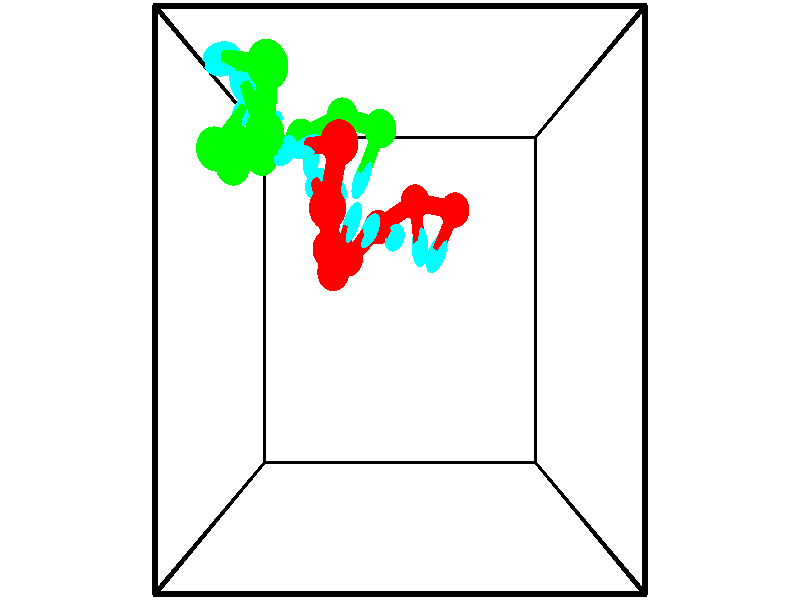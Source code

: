 // switches for output
#declare DRAW_BASES = 1; // possible values are 0, 1; only relevant for DNA ribbons
#declare DRAW_BASES_TYPE = 3; // possible values are 1, 2, 3; only relevant for DNA ribbons
#declare DRAW_FOG = 0; // set to 1 to enable fog

#include "colors.inc"

#include "transforms.inc"
background { rgb <1, 1, 1>}

#default {
   normal{
       ripples 0.25
       frequency 0.20
       turbulence 0.2
       lambda 5
   }
	finish {
		phong 0.1
		phong_size 40.
	}
}

// original window dimensions: 1024x640


// camera settings

camera {
	sky <-0, 1, 0>
	up <-0, 1, 0>
	right 1.6 * <1, 0, 0>
	location <2.5, 2.5, 11.1562>
	look_at <2.5, 2.5, 2.5>
	direction <0, 0, -8.6562>
	angle 67.0682
}


# declare cpy_camera_pos = <2.5, 2.5, 11.1562>;
# if (DRAW_FOG = 1)
fog {
	fog_type 2
	up vnormalize(cpy_camera_pos)
	color rgbt<1,1,1,0.3>
	distance 1e-5
	fog_alt 3e-3
	fog_offset 4
}
# end


// LIGHTS

# declare lum = 6;
global_settings {
	ambient_light rgb lum * <0.05, 0.05, 0.05>
	max_trace_level 15
}# declare cpy_direct_light_amount = 0.25;
light_source
{	1000 * <-1, -1, 1>,
	rgb lum * cpy_direct_light_amount
	parallel
}

light_source
{	1000 * <1, 1, -1>,
	rgb lum * cpy_direct_light_amount
	parallel
}

// strand 0

// nucleotide -1

// particle -1
sphere {
	<3.434591, 3.778991, 0.848801> 0.250000
	pigment { color rgbt <1,0,0,0> }
	no_shadow
}
cylinder {
	<3.261982, 3.426579, 0.771263>,  <3.158417, 3.215131, 0.724741>, 0.100000
	pigment { color rgbt <1,0,0,0> }
	no_shadow
}
cylinder {
	<3.261982, 3.426579, 0.771263>,  <3.434591, 3.778991, 0.848801>, 0.100000
	pigment { color rgbt <1,0,0,0> }
	no_shadow
}

// particle -1
sphere {
	<3.261982, 3.426579, 0.771263> 0.100000
	pigment { color rgbt <1,0,0,0> }
	no_shadow
}
sphere {
	0, 1
	scale<0.080000,0.200000,0.300000>
	matrix <-0.721201, 0.207849, 0.660808,
		-0.541902, 0.424954, -0.725091,
		-0.431522, -0.881030, -0.193844,
		3.132525, 3.162270, 0.713110>
	pigment { color rgbt <0,1,1,0> }
	no_shadow
}
cylinder {
	<2.759617, 3.909586, 0.745561>,  <3.434591, 3.778991, 0.848801>, 0.130000
	pigment { color rgbt <1,0,0,0> }
	no_shadow
}

// nucleotide -1

// particle -1
sphere {
	<2.759617, 3.909586, 0.745561> 0.250000
	pigment { color rgbt <1,0,0,0> }
	no_shadow
}
cylinder {
	<2.801884, 3.533512, 0.875105>,  <2.827244, 3.307868, 0.952831>, 0.100000
	pigment { color rgbt <1,0,0,0> }
	no_shadow
}
cylinder {
	<2.801884, 3.533512, 0.875105>,  <2.759617, 3.909586, 0.745561>, 0.100000
	pigment { color rgbt <1,0,0,0> }
	no_shadow
}

// particle -1
sphere {
	<2.801884, 3.533512, 0.875105> 0.100000
	pigment { color rgbt <1,0,0,0> }
	no_shadow
}
sphere {
	0, 1
	scale<0.080000,0.200000,0.300000>
	matrix <-0.805130, 0.110253, 0.582761,
		-0.583610, -0.322327, -0.745322,
		0.105666, -0.940186, 0.323860,
		2.833584, 3.251456, 0.972263>
	pigment { color rgbt <0,1,1,0> }
	no_shadow
}
cylinder {
	<2.123842, 3.561676, 0.597669>,  <2.759617, 3.909586, 0.745561>, 0.130000
	pigment { color rgbt <1,0,0,0> }
	no_shadow
}

// nucleotide -1

// particle -1
sphere {
	<2.123842, 3.561676, 0.597669> 0.250000
	pigment { color rgbt <1,0,0,0> }
	no_shadow
}
cylinder {
	<2.287363, 3.445656, 0.943790>,  <2.385476, 3.376044, 1.151464>, 0.100000
	pigment { color rgbt <1,0,0,0> }
	no_shadow
}
cylinder {
	<2.287363, 3.445656, 0.943790>,  <2.123842, 3.561676, 0.597669>, 0.100000
	pigment { color rgbt <1,0,0,0> }
	no_shadow
}

// particle -1
sphere {
	<2.287363, 3.445656, 0.943790> 0.100000
	pigment { color rgbt <1,0,0,0> }
	no_shadow
}
sphere {
	0, 1
	scale<0.080000,0.200000,0.300000>
	matrix <-0.778358, 0.384226, 0.496518,
		-0.476487, -0.876494, -0.068690,
		0.408803, -0.290049, 0.865304,
		2.410004, 3.358641, 1.203382>
	pigment { color rgbt <0,1,1,0> }
	no_shadow
}
cylinder {
	<1.622548, 3.081630, 0.950637>,  <2.123842, 3.561676, 0.597669>, 0.130000
	pigment { color rgbt <1,0,0,0> }
	no_shadow
}

// nucleotide -1

// particle -1
sphere {
	<1.622548, 3.081630, 0.950637> 0.250000
	pigment { color rgbt <1,0,0,0> }
	no_shadow
}
cylinder {
	<1.841639, 3.280350, 1.219913>,  <1.973093, 3.399582, 1.381479>, 0.100000
	pigment { color rgbt <1,0,0,0> }
	no_shadow
}
cylinder {
	<1.841639, 3.280350, 1.219913>,  <1.622548, 3.081630, 0.950637>, 0.100000
	pigment { color rgbt <1,0,0,0> }
	no_shadow
}

// particle -1
sphere {
	<1.841639, 3.280350, 1.219913> 0.100000
	pigment { color rgbt <1,0,0,0> }
	no_shadow
}
sphere {
	0, 1
	scale<0.080000,0.200000,0.300000>
	matrix <-0.825294, 0.188659, 0.532257,
		0.137422, -0.847111, 0.513340,
		0.547727, 0.496800, 0.673191,
		2.005957, 3.429390, 1.421870>
	pigment { color rgbt <0,1,1,0> }
	no_shadow
}
cylinder {
	<1.446398, 2.866299, 1.624290>,  <1.622548, 3.081630, 0.950637>, 0.130000
	pigment { color rgbt <1,0,0,0> }
	no_shadow
}

// nucleotide -1

// particle -1
sphere {
	<1.446398, 2.866299, 1.624290> 0.250000
	pigment { color rgbt <1,0,0,0> }
	no_shadow
}
cylinder {
	<1.609118, 3.231239, 1.642756>,  <1.706749, 3.450203, 1.653835>, 0.100000
	pigment { color rgbt <1,0,0,0> }
	no_shadow
}
cylinder {
	<1.609118, 3.231239, 1.642756>,  <1.446398, 2.866299, 1.624290>, 0.100000
	pigment { color rgbt <1,0,0,0> }
	no_shadow
}

// particle -1
sphere {
	<1.609118, 3.231239, 1.642756> 0.100000
	pigment { color rgbt <1,0,0,0> }
	no_shadow
}
sphere {
	0, 1
	scale<0.080000,0.200000,0.300000>
	matrix <-0.743862, 0.301492, 0.596467,
		0.530269, -0.276981, 0.801309,
		0.406798, 0.912351, 0.046163,
		1.731157, 3.504945, 1.656605>
	pigment { color rgbt <0,1,1,0> }
	no_shadow
}
cylinder {
	<1.479303, 3.116592, 2.361766>,  <1.446398, 2.866299, 1.624290>, 0.130000
	pigment { color rgbt <1,0,0,0> }
	no_shadow
}

// nucleotide -1

// particle -1
sphere {
	<1.479303, 3.116592, 2.361766> 0.250000
	pigment { color rgbt <1,0,0,0> }
	no_shadow
}
cylinder {
	<1.511314, 3.472469, 2.181971>,  <1.530522, 3.685996, 2.074093>, 0.100000
	pigment { color rgbt <1,0,0,0> }
	no_shadow
}
cylinder {
	<1.511314, 3.472469, 2.181971>,  <1.479303, 3.116592, 2.361766>, 0.100000
	pigment { color rgbt <1,0,0,0> }
	no_shadow
}

// particle -1
sphere {
	<1.511314, 3.472469, 2.181971> 0.100000
	pigment { color rgbt <1,0,0,0> }
	no_shadow
}
sphere {
	0, 1
	scale<0.080000,0.200000,0.300000>
	matrix <-0.612216, 0.399733, 0.682206,
		0.786630, 0.220588, 0.576675,
		0.080029, 0.889693, -0.449489,
		1.535323, 3.739377, 2.047124>
	pigment { color rgbt <0,1,1,0> }
	no_shadow
}
cylinder {
	<1.516960, 3.541380, 2.955516>,  <1.479303, 3.116592, 2.361766>, 0.130000
	pigment { color rgbt <1,0,0,0> }
	no_shadow
}

// nucleotide -1

// particle -1
sphere {
	<1.516960, 3.541380, 2.955516> 0.250000
	pigment { color rgbt <1,0,0,0> }
	no_shadow
}
cylinder {
	<1.388391, 3.755024, 2.642744>,  <1.311251, 3.883210, 2.455081>, 0.100000
	pigment { color rgbt <1,0,0,0> }
	no_shadow
}
cylinder {
	<1.388391, 3.755024, 2.642744>,  <1.516960, 3.541380, 2.955516>, 0.100000
	pigment { color rgbt <1,0,0,0> }
	no_shadow
}

// particle -1
sphere {
	<1.388391, 3.755024, 2.642744> 0.100000
	pigment { color rgbt <1,0,0,0> }
	no_shadow
}
sphere {
	0, 1
	scale<0.080000,0.200000,0.300000>
	matrix <-0.562190, 0.556839, 0.611452,
		0.761992, 0.636127, 0.121292,
		-0.321420, 0.534111, -0.781930,
		1.291965, 3.915257, 2.408165>
	pigment { color rgbt <0,1,1,0> }
	no_shadow
}
cylinder {
	<1.697853, 4.237107, 3.166795>,  <1.516960, 3.541380, 2.955516>, 0.130000
	pigment { color rgbt <1,0,0,0> }
	no_shadow
}

// nucleotide -1

// particle -1
sphere {
	<1.697853, 4.237107, 3.166795> 0.250000
	pigment { color rgbt <1,0,0,0> }
	no_shadow
}
cylinder {
	<1.410463, 4.270836, 2.890625>,  <1.238030, 4.291073, 2.724923>, 0.100000
	pigment { color rgbt <1,0,0,0> }
	no_shadow
}
cylinder {
	<1.410463, 4.270836, 2.890625>,  <1.697853, 4.237107, 3.166795>, 0.100000
	pigment { color rgbt <1,0,0,0> }
	no_shadow
}

// particle -1
sphere {
	<1.410463, 4.270836, 2.890625> 0.100000
	pigment { color rgbt <1,0,0,0> }
	no_shadow
}
sphere {
	0, 1
	scale<0.080000,0.200000,0.300000>
	matrix <-0.477004, 0.662700, 0.577318,
		0.506224, 0.744123, -0.435911,
		-0.718474, 0.084321, -0.690424,
		1.194921, 4.296132, 2.683498>
	pigment { color rgbt <0,1,1,0> }
	no_shadow
}
// strand 1

// nucleotide -1

// particle -1
sphere {
	<0.878039, 4.902384, 3.760935> 0.250000
	pigment { color rgbt <0,1,0,0> }
	no_shadow
}
cylinder {
	<0.515621, 4.985580, 3.613518>,  <0.298171, 5.035498, 3.525068>, 0.100000
	pigment { color rgbt <0,1,0,0> }
	no_shadow
}
cylinder {
	<0.515621, 4.985580, 3.613518>,  <0.878039, 4.902384, 3.760935>, 0.100000
	pigment { color rgbt <0,1,0,0> }
	no_shadow
}

// particle -1
sphere {
	<0.515621, 4.985580, 3.613518> 0.100000
	pigment { color rgbt <0,1,0,0> }
	no_shadow
}
sphere {
	0, 1
	scale<0.080000,0.200000,0.300000>
	matrix <0.316847, -0.243879, -0.916587,
		-0.280523, -0.947239, 0.155063,
		-0.906043, 0.207992, -0.368543,
		0.243808, 5.047977, 3.502955>
	pigment { color rgbt <0,1,1,0> }
	no_shadow
}
cylinder {
	<0.732543, 4.320283, 3.265815>,  <0.878039, 4.902384, 3.760935>, 0.130000
	pigment { color rgbt <0,1,0,0> }
	no_shadow
}

// nucleotide -1

// particle -1
sphere {
	<0.732543, 4.320283, 3.265815> 0.250000
	pigment { color rgbt <0,1,0,0> }
	no_shadow
}
cylinder {
	<0.558800, 4.666695, 3.166756>,  <0.454554, 4.874541, 3.107320>, 0.100000
	pigment { color rgbt <0,1,0,0> }
	no_shadow
}
cylinder {
	<0.558800, 4.666695, 3.166756>,  <0.732543, 4.320283, 3.265815>, 0.100000
	pigment { color rgbt <0,1,0,0> }
	no_shadow
}

// particle -1
sphere {
	<0.558800, 4.666695, 3.166756> 0.100000
	pigment { color rgbt <0,1,0,0> }
	no_shadow
}
sphere {
	0, 1
	scale<0.080000,0.200000,0.300000>
	matrix <0.147675, -0.202750, -0.968031,
		-0.888553, -0.457043, -0.039825,
		-0.434357, 0.866028, -0.247648,
		0.428492, 4.926503, 3.092461>
	pigment { color rgbt <0,1,1,0> }
	no_shadow
}
cylinder {
	<-0.012342, 4.210660, 2.943151>,  <0.732543, 4.320283, 3.265815>, 0.130000
	pigment { color rgbt <0,1,0,0> }
	no_shadow
}

// nucleotide -1

// particle -1
sphere {
	<-0.012342, 4.210660, 2.943151> 0.250000
	pigment { color rgbt <0,1,0,0> }
	no_shadow
}
cylinder {
	<0.217754, 4.516212, 2.826134>,  <0.355812, 4.699544, 2.755923>, 0.100000
	pigment { color rgbt <0,1,0,0> }
	no_shadow
}
cylinder {
	<0.217754, 4.516212, 2.826134>,  <-0.012342, 4.210660, 2.943151>, 0.100000
	pigment { color rgbt <0,1,0,0> }
	no_shadow
}

// particle -1
sphere {
	<0.217754, 4.516212, 2.826134> 0.100000
	pigment { color rgbt <0,1,0,0> }
	no_shadow
}
sphere {
	0, 1
	scale<0.080000,0.200000,0.300000>
	matrix <0.181298, -0.467809, -0.865035,
		-0.797639, 0.444567, -0.407593,
		0.575241, 0.763882, -0.292544,
		0.390327, 4.745377, 2.738371>
	pigment { color rgbt <0,1,1,0> }
	no_shadow
}
cylinder {
	<0.020908, 4.165980, 2.212931>,  <-0.012342, 4.210660, 2.943151>, 0.130000
	pigment { color rgbt <0,1,0,0> }
	no_shadow
}

// nucleotide -1

// particle -1
sphere {
	<0.020908, 4.165980, 2.212931> 0.250000
	pigment { color rgbt <0,1,0,0> }
	no_shadow
}
cylinder {
	<0.334587, 4.387299, 2.325287>,  <0.522794, 4.520090, 2.392700>, 0.100000
	pigment { color rgbt <0,1,0,0> }
	no_shadow
}
cylinder {
	<0.334587, 4.387299, 2.325287>,  <0.020908, 4.165980, 2.212931>, 0.100000
	pigment { color rgbt <0,1,0,0> }
	no_shadow
}

// particle -1
sphere {
	<0.334587, 4.387299, 2.325287> 0.100000
	pigment { color rgbt <0,1,0,0> }
	no_shadow
}
sphere {
	0, 1
	scale<0.080000,0.200000,0.300000>
	matrix <0.532676, -0.368091, -0.762080,
		-0.318263, 0.747243, -0.583383,
		0.784197, 0.553296, 0.280889,
		0.569846, 4.553288, 2.409554>
	pigment { color rgbt <0,1,1,0> }
	no_shadow
}
cylinder {
	<0.319859, 4.380595, 1.655460>,  <0.020908, 4.165980, 2.212931>, 0.130000
	pigment { color rgbt <0,1,0,0> }
	no_shadow
}

// nucleotide -1

// particle -1
sphere {
	<0.319859, 4.380595, 1.655460> 0.250000
	pigment { color rgbt <0,1,0,0> }
	no_shadow
}
cylinder {
	<0.585976, 4.362823, 1.953564>,  <0.745646, 4.352160, 2.132426>, 0.100000
	pigment { color rgbt <0,1,0,0> }
	no_shadow
}
cylinder {
	<0.585976, 4.362823, 1.953564>,  <0.319859, 4.380595, 1.655460>, 0.100000
	pigment { color rgbt <0,1,0,0> }
	no_shadow
}

// particle -1
sphere {
	<0.585976, 4.362823, 1.953564> 0.100000
	pigment { color rgbt <0,1,0,0> }
	no_shadow
}
sphere {
	0, 1
	scale<0.080000,0.200000,0.300000>
	matrix <0.712757, -0.259269, -0.651734,
		0.222178, 0.964783, -0.140823,
		0.665292, -0.044428, 0.745260,
		0.785563, 4.349495, 2.177142>
	pigment { color rgbt <0,1,1,0> }
	no_shadow
}
cylinder {
	<0.912419, 4.684310, 1.404412>,  <0.319859, 4.380595, 1.655460>, 0.130000
	pigment { color rgbt <0,1,0,0> }
	no_shadow
}

// nucleotide -1

// particle -1
sphere {
	<0.912419, 4.684310, 1.404412> 0.250000
	pigment { color rgbt <0,1,0,0> }
	no_shadow
}
cylinder {
	<1.038486, 4.448349, 1.701782>,  <1.114127, 4.306772, 1.880205>, 0.100000
	pigment { color rgbt <0,1,0,0> }
	no_shadow
}
cylinder {
	<1.038486, 4.448349, 1.701782>,  <0.912419, 4.684310, 1.404412>, 0.100000
	pigment { color rgbt <0,1,0,0> }
	no_shadow
}

// particle -1
sphere {
	<1.038486, 4.448349, 1.701782> 0.100000
	pigment { color rgbt <0,1,0,0> }
	no_shadow
}
sphere {
	0, 1
	scale<0.080000,0.200000,0.300000>
	matrix <0.828134, -0.211663, -0.519031,
		0.463534, 0.779238, 0.421810,
		0.315168, -0.589904, 0.743426,
		1.133037, 4.271378, 1.924810>
	pigment { color rgbt <0,1,1,0> }
	no_shadow
}
cylinder {
	<1.587904, 4.913291, 1.599708>,  <0.912419, 4.684310, 1.404412>, 0.130000
	pigment { color rgbt <0,1,0,0> }
	no_shadow
}

// nucleotide -1

// particle -1
sphere {
	<1.587904, 4.913291, 1.599708> 0.250000
	pigment { color rgbt <0,1,0,0> }
	no_shadow
}
cylinder {
	<1.553585, 4.530434, 1.710354>,  <1.532994, 4.300719, 1.776741>, 0.100000
	pigment { color rgbt <0,1,0,0> }
	no_shadow
}
cylinder {
	<1.553585, 4.530434, 1.710354>,  <1.587904, 4.913291, 1.599708>, 0.100000
	pigment { color rgbt <0,1,0,0> }
	no_shadow
}

// particle -1
sphere {
	<1.553585, 4.530434, 1.710354> 0.100000
	pigment { color rgbt <0,1,0,0> }
	no_shadow
}
sphere {
	0, 1
	scale<0.080000,0.200000,0.300000>
	matrix <0.909162, -0.188773, -0.371198,
		0.407508, 0.219640, 0.886395,
		-0.085798, -0.957143, 0.276615,
		1.527846, 4.243291, 1.793338>
	pigment { color rgbt <0,1,1,0> }
	no_shadow
}
cylinder {
	<2.192813, 4.726100, 1.738305>,  <1.587904, 4.913291, 1.599708>, 0.130000
	pigment { color rgbt <0,1,0,0> }
	no_shadow
}

// nucleotide -1

// particle -1
sphere {
	<2.192813, 4.726100, 1.738305> 0.250000
	pigment { color rgbt <0,1,0,0> }
	no_shadow
}
cylinder {
	<2.021706, 4.373207, 1.659637>,  <1.919041, 4.161471, 1.612437>, 0.100000
	pigment { color rgbt <0,1,0,0> }
	no_shadow
}
cylinder {
	<2.021706, 4.373207, 1.659637>,  <2.192813, 4.726100, 1.738305>, 0.100000
	pigment { color rgbt <0,1,0,0> }
	no_shadow
}

// particle -1
sphere {
	<2.021706, 4.373207, 1.659637> 0.100000
	pigment { color rgbt <0,1,0,0> }
	no_shadow
}
sphere {
	0, 1
	scale<0.080000,0.200000,0.300000>
	matrix <0.775508, -0.246446, -0.581250,
		0.464330, -0.401158, 0.789601,
		-0.427767, -0.882234, -0.196668,
		1.893375, 4.108537, 1.600637>
	pigment { color rgbt <0,1,1,0> }
	no_shadow
}
// box output
cylinder {
	<0.000000, 0.000000, 0.000000>,  <5.000000, 0.000000, 0.000000>, 0.025000
	pigment { color rgbt <0,0,0,0> }
	no_shadow
}
cylinder {
	<0.000000, 0.000000, 0.000000>,  <0.000000, 5.000000, 0.000000>, 0.025000
	pigment { color rgbt <0,0,0,0> }
	no_shadow
}
cylinder {
	<0.000000, 0.000000, 0.000000>,  <0.000000, 0.000000, 5.000000>, 0.025000
	pigment { color rgbt <0,0,0,0> }
	no_shadow
}
cylinder {
	<5.000000, 5.000000, 5.000000>,  <0.000000, 5.000000, 5.000000>, 0.025000
	pigment { color rgbt <0,0,0,0> }
	no_shadow
}
cylinder {
	<5.000000, 5.000000, 5.000000>,  <5.000000, 0.000000, 5.000000>, 0.025000
	pigment { color rgbt <0,0,0,0> }
	no_shadow
}
cylinder {
	<5.000000, 5.000000, 5.000000>,  <5.000000, 5.000000, 0.000000>, 0.025000
	pigment { color rgbt <0,0,0,0> }
	no_shadow
}
cylinder {
	<0.000000, 0.000000, 5.000000>,  <0.000000, 5.000000, 5.000000>, 0.025000
	pigment { color rgbt <0,0,0,0> }
	no_shadow
}
cylinder {
	<0.000000, 0.000000, 5.000000>,  <5.000000, 0.000000, 5.000000>, 0.025000
	pigment { color rgbt <0,0,0,0> }
	no_shadow
}
cylinder {
	<5.000000, 5.000000, 0.000000>,  <0.000000, 5.000000, 0.000000>, 0.025000
	pigment { color rgbt <0,0,0,0> }
	no_shadow
}
cylinder {
	<5.000000, 5.000000, 0.000000>,  <5.000000, 0.000000, 0.000000>, 0.025000
	pigment { color rgbt <0,0,0,0> }
	no_shadow
}
cylinder {
	<5.000000, 0.000000, 5.000000>,  <5.000000, 0.000000, 0.000000>, 0.025000
	pigment { color rgbt <0,0,0,0> }
	no_shadow
}
cylinder {
	<0.000000, 5.000000, 0.000000>,  <0.000000, 5.000000, 5.000000>, 0.025000
	pigment { color rgbt <0,0,0,0> }
	no_shadow
}
// end of box output
